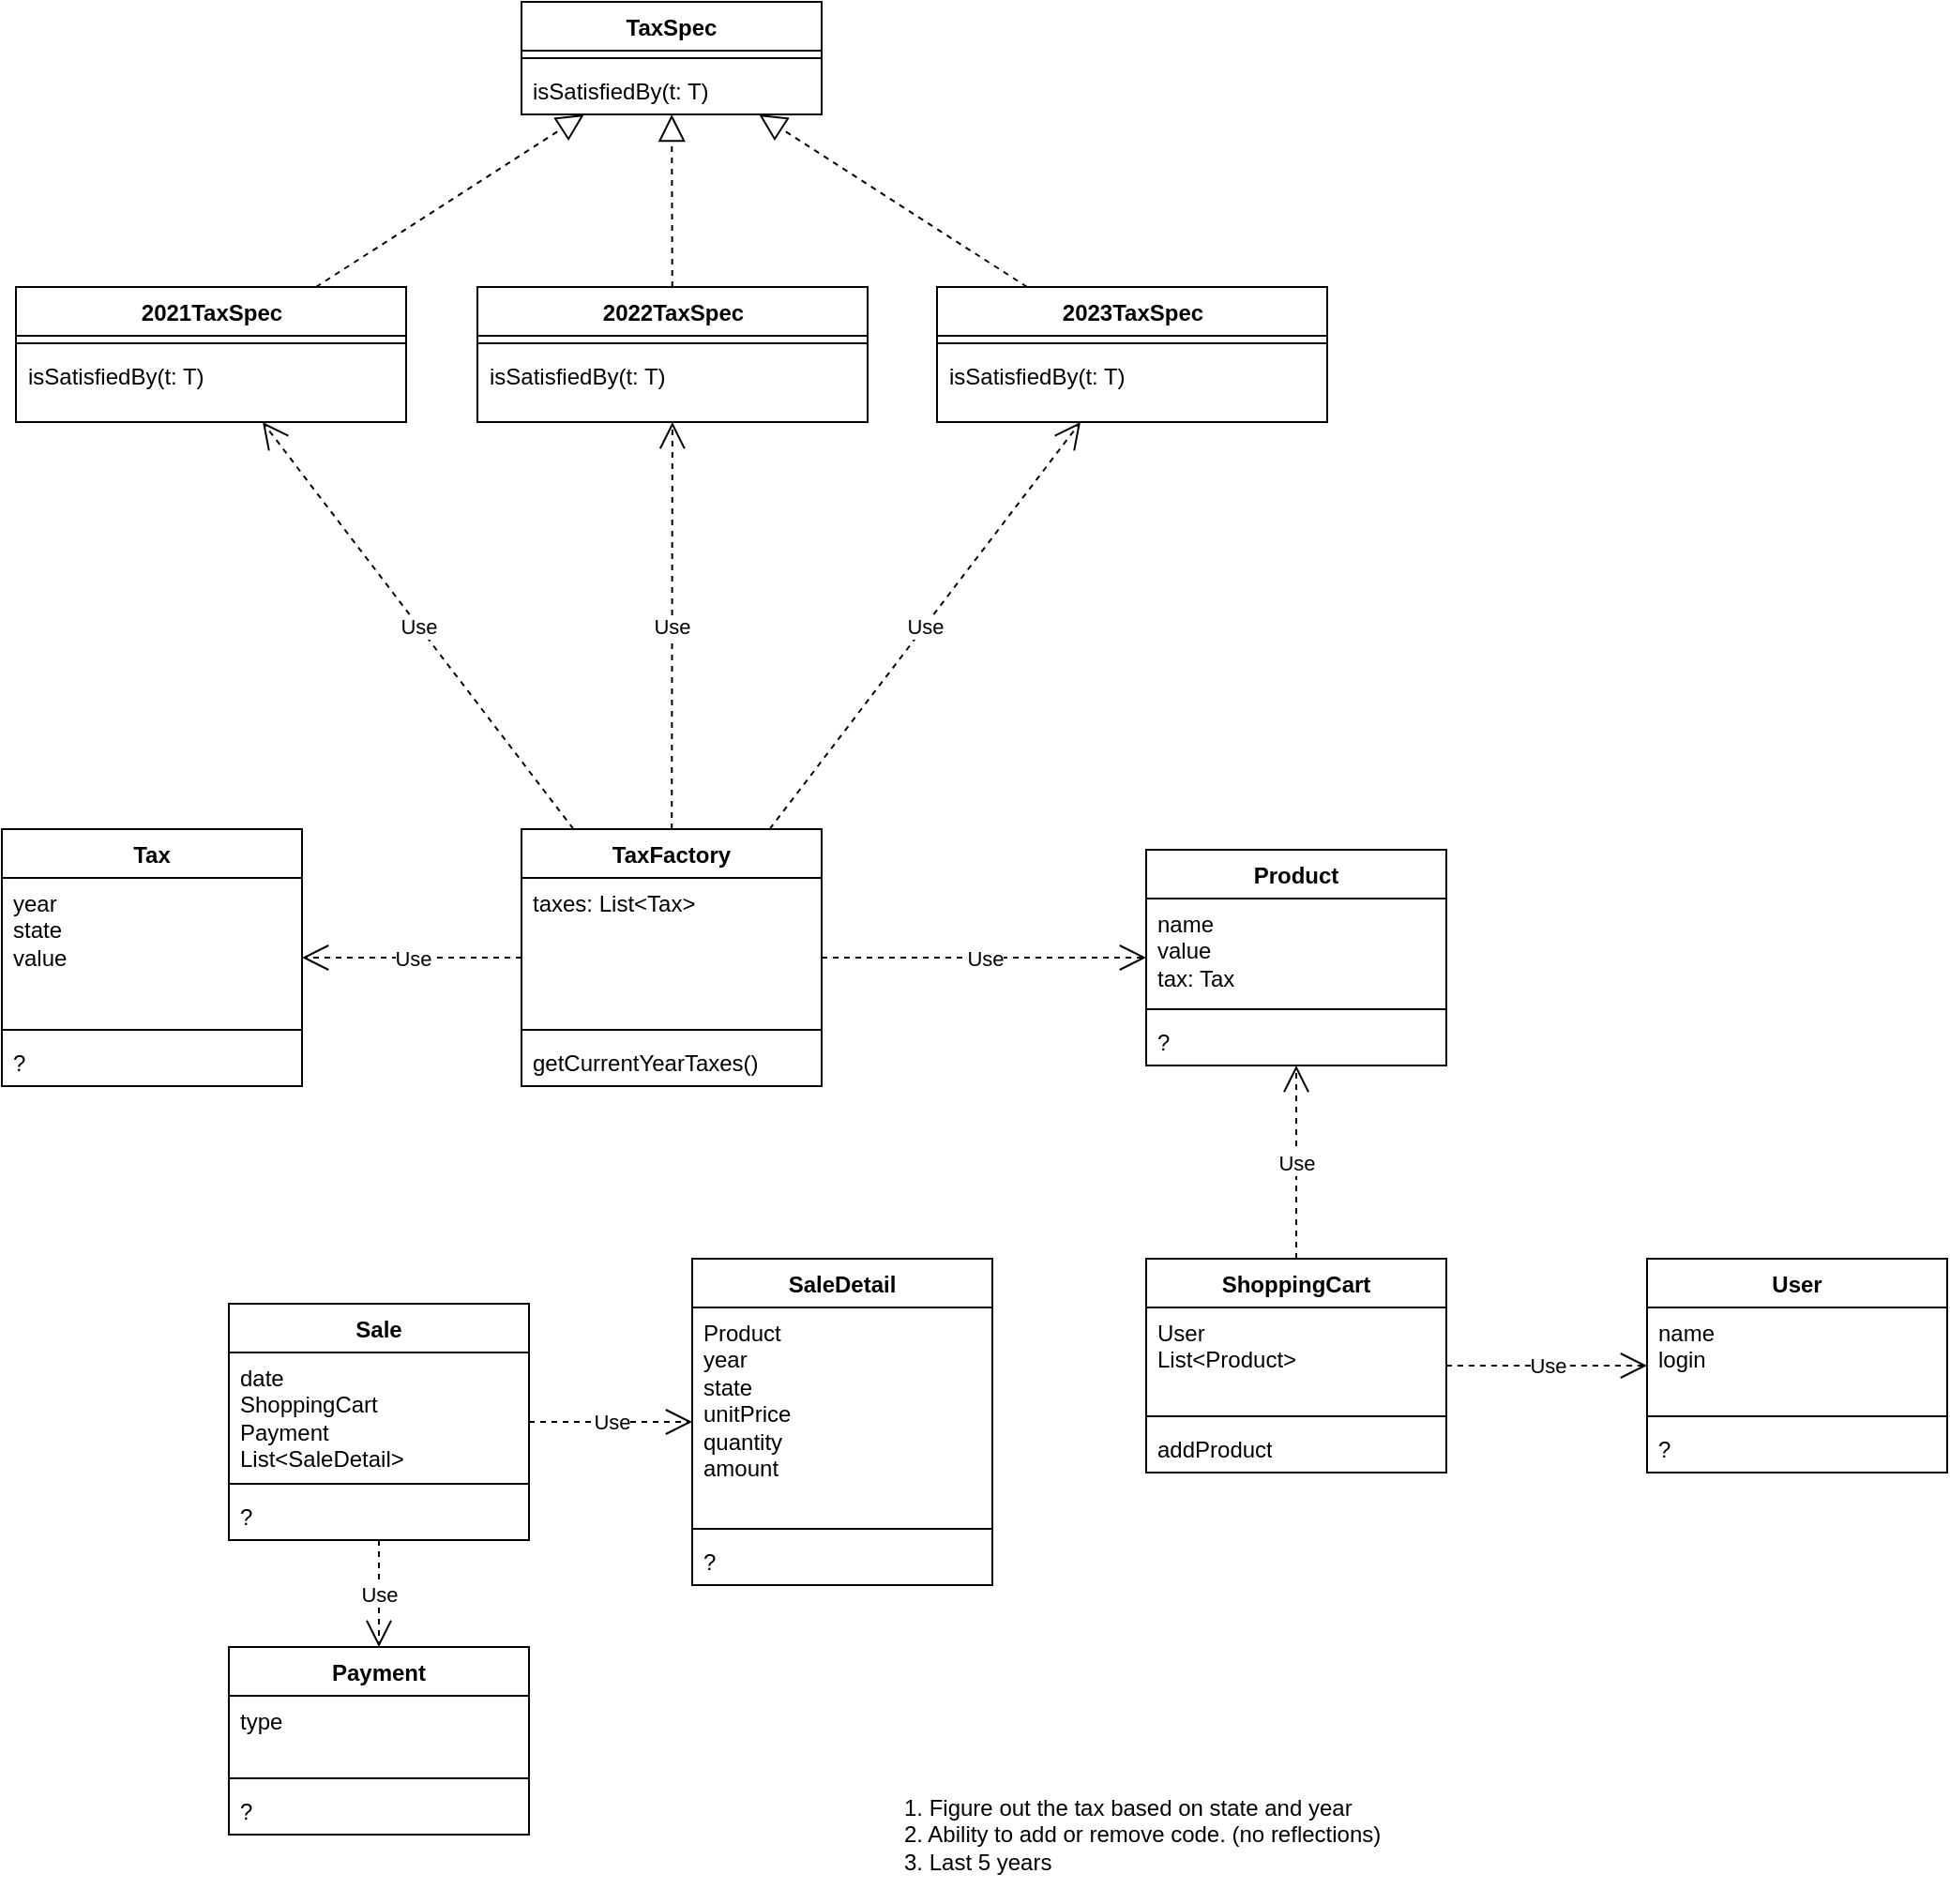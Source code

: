 <mxfile version="21.3.8" type="github">
  <diagram name="Page-1" id="tjbKaKhlfUkzczWWm1Vc">
    <mxGraphModel dx="1789" dy="950" grid="0" gridSize="10" guides="1" tooltips="1" connect="1" arrows="1" fold="1" page="0" pageScale="1" pageWidth="827" pageHeight="1169" math="0" shadow="0">
      <root>
        <mxCell id="0" />
        <mxCell id="1" parent="0" />
        <mxCell id="YGgGwytgN-IruvjRIngB-1" value="Product" style="swimlane;fontStyle=1;align=center;verticalAlign=top;childLayout=stackLayout;horizontal=1;startSize=26;horizontalStack=0;resizeParent=1;resizeParentMax=0;resizeLast=0;collapsible=1;marginBottom=0;whiteSpace=wrap;html=1;" parent="1" vertex="1">
          <mxGeometry x="70" y="198" width="160" height="115" as="geometry" />
        </mxCell>
        <mxCell id="YGgGwytgN-IruvjRIngB-2" value="&lt;div&gt;name&lt;/div&gt;&lt;div&gt;value&lt;br&gt;&lt;/div&gt;&lt;div&gt;tax: Tax&lt;br&gt;&lt;/div&gt;" style="text;strokeColor=none;fillColor=none;align=left;verticalAlign=top;spacingLeft=4;spacingRight=4;overflow=hidden;rotatable=0;points=[[0,0.5],[1,0.5]];portConstraint=eastwest;whiteSpace=wrap;html=1;" parent="YGgGwytgN-IruvjRIngB-1" vertex="1">
          <mxGeometry y="26" width="160" height="55" as="geometry" />
        </mxCell>
        <mxCell id="YGgGwytgN-IruvjRIngB-3" value="" style="line;strokeWidth=1;fillColor=none;align=left;verticalAlign=middle;spacingTop=-1;spacingLeft=3;spacingRight=3;rotatable=0;labelPosition=right;points=[];portConstraint=eastwest;strokeColor=inherit;" parent="YGgGwytgN-IruvjRIngB-1" vertex="1">
          <mxGeometry y="81" width="160" height="8" as="geometry" />
        </mxCell>
        <mxCell id="YGgGwytgN-IruvjRIngB-4" value="?" style="text;strokeColor=none;fillColor=none;align=left;verticalAlign=top;spacingLeft=4;spacingRight=4;overflow=hidden;rotatable=0;points=[[0,0.5],[1,0.5]];portConstraint=eastwest;whiteSpace=wrap;html=1;" parent="YGgGwytgN-IruvjRIngB-1" vertex="1">
          <mxGeometry y="89" width="160" height="26" as="geometry" />
        </mxCell>
        <mxCell id="YGgGwytgN-IruvjRIngB-5" value="TaxFactory" style="swimlane;fontStyle=1;align=center;verticalAlign=top;childLayout=stackLayout;horizontal=1;startSize=26;horizontalStack=0;resizeParent=1;resizeParentMax=0;resizeLast=0;collapsible=1;marginBottom=0;whiteSpace=wrap;html=1;" parent="1" vertex="1">
          <mxGeometry x="-263" y="187" width="160" height="137" as="geometry">
            <mxRectangle x="331" y="217" width="55" height="26" as="alternateBounds" />
          </mxGeometry>
        </mxCell>
        <mxCell id="YGgGwytgN-IruvjRIngB-6" value="taxes: List&amp;lt;Tax&amp;gt;" style="text;strokeColor=none;fillColor=none;align=left;verticalAlign=top;spacingLeft=4;spacingRight=4;overflow=hidden;rotatable=0;points=[[0,0.5],[1,0.5]];portConstraint=eastwest;whiteSpace=wrap;html=1;" parent="YGgGwytgN-IruvjRIngB-5" vertex="1">
          <mxGeometry y="26" width="160" height="77" as="geometry" />
        </mxCell>
        <mxCell id="YGgGwytgN-IruvjRIngB-7" value="" style="line;strokeWidth=1;fillColor=none;align=left;verticalAlign=middle;spacingTop=-1;spacingLeft=3;spacingRight=3;rotatable=0;labelPosition=right;points=[];portConstraint=eastwest;strokeColor=inherit;" parent="YGgGwytgN-IruvjRIngB-5" vertex="1">
          <mxGeometry y="103" width="160" height="8" as="geometry" />
        </mxCell>
        <mxCell id="YGgGwytgN-IruvjRIngB-8" value="getCurrentYearTaxes()" style="text;strokeColor=none;fillColor=none;align=left;verticalAlign=top;spacingLeft=4;spacingRight=4;overflow=hidden;rotatable=0;points=[[0,0.5],[1,0.5]];portConstraint=eastwest;whiteSpace=wrap;html=1;" parent="YGgGwytgN-IruvjRIngB-5" vertex="1">
          <mxGeometry y="111" width="160" height="26" as="geometry" />
        </mxCell>
        <mxCell id="YGgGwytgN-IruvjRIngB-13" value="ShoppingCart" style="swimlane;fontStyle=1;align=center;verticalAlign=top;childLayout=stackLayout;horizontal=1;startSize=26;horizontalStack=0;resizeParent=1;resizeParentMax=0;resizeLast=0;collapsible=1;marginBottom=0;whiteSpace=wrap;html=1;" parent="1" vertex="1">
          <mxGeometry x="70" y="416" width="160" height="114" as="geometry" />
        </mxCell>
        <mxCell id="YGgGwytgN-IruvjRIngB-14" value="&lt;div&gt;User&lt;/div&gt;&lt;div&gt;List&amp;lt;Product&amp;gt;&lt;br&gt;&lt;/div&gt;" style="text;strokeColor=none;fillColor=none;align=left;verticalAlign=top;spacingLeft=4;spacingRight=4;overflow=hidden;rotatable=0;points=[[0,0.5],[1,0.5]];portConstraint=eastwest;whiteSpace=wrap;html=1;" parent="YGgGwytgN-IruvjRIngB-13" vertex="1">
          <mxGeometry y="26" width="160" height="54" as="geometry" />
        </mxCell>
        <mxCell id="YGgGwytgN-IruvjRIngB-15" value="" style="line;strokeWidth=1;fillColor=none;align=left;verticalAlign=middle;spacingTop=-1;spacingLeft=3;spacingRight=3;rotatable=0;labelPosition=right;points=[];portConstraint=eastwest;strokeColor=inherit;" parent="YGgGwytgN-IruvjRIngB-13" vertex="1">
          <mxGeometry y="80" width="160" height="8" as="geometry" />
        </mxCell>
        <mxCell id="YGgGwytgN-IruvjRIngB-16" value="addProduct" style="text;strokeColor=none;fillColor=none;align=left;verticalAlign=top;spacingLeft=4;spacingRight=4;overflow=hidden;rotatable=0;points=[[0,0.5],[1,0.5]];portConstraint=eastwest;whiteSpace=wrap;html=1;" parent="YGgGwytgN-IruvjRIngB-13" vertex="1">
          <mxGeometry y="88" width="160" height="26" as="geometry" />
        </mxCell>
        <mxCell id="YGgGwytgN-IruvjRIngB-27" value="User" style="swimlane;fontStyle=1;align=center;verticalAlign=top;childLayout=stackLayout;horizontal=1;startSize=26;horizontalStack=0;resizeParent=1;resizeParentMax=0;resizeLast=0;collapsible=1;marginBottom=0;whiteSpace=wrap;html=1;" parent="1" vertex="1">
          <mxGeometry x="337" y="416" width="160" height="114" as="geometry" />
        </mxCell>
        <mxCell id="YGgGwytgN-IruvjRIngB-28" value="&lt;div&gt;name&lt;/div&gt;&lt;div&gt;login&lt;br&gt;&lt;/div&gt;" style="text;strokeColor=none;fillColor=none;align=left;verticalAlign=top;spacingLeft=4;spacingRight=4;overflow=hidden;rotatable=0;points=[[0,0.5],[1,0.5]];portConstraint=eastwest;whiteSpace=wrap;html=1;" parent="YGgGwytgN-IruvjRIngB-27" vertex="1">
          <mxGeometry y="26" width="160" height="54" as="geometry" />
        </mxCell>
        <mxCell id="YGgGwytgN-IruvjRIngB-29" value="" style="line;strokeWidth=1;fillColor=none;align=left;verticalAlign=middle;spacingTop=-1;spacingLeft=3;spacingRight=3;rotatable=0;labelPosition=right;points=[];portConstraint=eastwest;strokeColor=inherit;" parent="YGgGwytgN-IruvjRIngB-27" vertex="1">
          <mxGeometry y="80" width="160" height="8" as="geometry" />
        </mxCell>
        <mxCell id="YGgGwytgN-IruvjRIngB-30" value="?" style="text;strokeColor=none;fillColor=none;align=left;verticalAlign=top;spacingLeft=4;spacingRight=4;overflow=hidden;rotatable=0;points=[[0,0.5],[1,0.5]];portConstraint=eastwest;whiteSpace=wrap;html=1;" parent="YGgGwytgN-IruvjRIngB-27" vertex="1">
          <mxGeometry y="88" width="160" height="26" as="geometry" />
        </mxCell>
        <mxCell id="YGgGwytgN-IruvjRIngB-34" value="Sale" style="swimlane;fontStyle=1;align=center;verticalAlign=top;childLayout=stackLayout;horizontal=1;startSize=26;horizontalStack=0;resizeParent=1;resizeParentMax=0;resizeLast=0;collapsible=1;marginBottom=0;whiteSpace=wrap;html=1;" parent="1" vertex="1">
          <mxGeometry x="-419" y="440" width="160" height="126" as="geometry">
            <mxRectangle x="331" y="217" width="55" height="26" as="alternateBounds" />
          </mxGeometry>
        </mxCell>
        <mxCell id="YGgGwytgN-IruvjRIngB-35" value="date&lt;div&gt;ShoppingCart&lt;/div&gt;&lt;div&gt;Payment&lt;br&gt;&lt;/div&gt;&lt;div&gt;List&amp;lt;SaleDetail&amp;gt;&lt;br&gt;&lt;/div&gt;" style="text;strokeColor=none;fillColor=none;align=left;verticalAlign=top;spacingLeft=4;spacingRight=4;overflow=hidden;rotatable=0;points=[[0,0.5],[1,0.5]];portConstraint=eastwest;whiteSpace=wrap;html=1;" parent="YGgGwytgN-IruvjRIngB-34" vertex="1">
          <mxGeometry y="26" width="160" height="66" as="geometry" />
        </mxCell>
        <mxCell id="YGgGwytgN-IruvjRIngB-36" value="" style="line;strokeWidth=1;fillColor=none;align=left;verticalAlign=middle;spacingTop=-1;spacingLeft=3;spacingRight=3;rotatable=0;labelPosition=right;points=[];portConstraint=eastwest;strokeColor=inherit;" parent="YGgGwytgN-IruvjRIngB-34" vertex="1">
          <mxGeometry y="92" width="160" height="8" as="geometry" />
        </mxCell>
        <mxCell id="YGgGwytgN-IruvjRIngB-37" value="?" style="text;strokeColor=none;fillColor=none;align=left;verticalAlign=top;spacingLeft=4;spacingRight=4;overflow=hidden;rotatable=0;points=[[0,0.5],[1,0.5]];portConstraint=eastwest;whiteSpace=wrap;html=1;" parent="YGgGwytgN-IruvjRIngB-34" vertex="1">
          <mxGeometry y="100" width="160" height="26" as="geometry" />
        </mxCell>
        <mxCell id="YGgGwytgN-IruvjRIngB-38" value="SaleDetail" style="swimlane;fontStyle=1;align=center;verticalAlign=top;childLayout=stackLayout;horizontal=1;startSize=26;horizontalStack=0;resizeParent=1;resizeParentMax=0;resizeLast=0;collapsible=1;marginBottom=0;whiteSpace=wrap;html=1;" parent="1" vertex="1">
          <mxGeometry x="-172" y="416" width="160" height="174" as="geometry">
            <mxRectangle x="331" y="217" width="55" height="26" as="alternateBounds" />
          </mxGeometry>
        </mxCell>
        <mxCell id="YGgGwytgN-IruvjRIngB-39" value="&lt;div&gt;Product&lt;/div&gt;&lt;div&gt;year&lt;/div&gt;&lt;div&gt;state&lt;br&gt;&lt;/div&gt;&lt;div&gt;unitPrice&lt;br&gt;&lt;/div&gt;&lt;div&gt;quantity&lt;/div&gt;&lt;div&gt;amount&lt;br&gt;&lt;/div&gt;" style="text;strokeColor=none;fillColor=none;align=left;verticalAlign=top;spacingLeft=4;spacingRight=4;overflow=hidden;rotatable=0;points=[[0,0.5],[1,0.5]];portConstraint=eastwest;whiteSpace=wrap;html=1;" parent="YGgGwytgN-IruvjRIngB-38" vertex="1">
          <mxGeometry y="26" width="160" height="114" as="geometry" />
        </mxCell>
        <mxCell id="YGgGwytgN-IruvjRIngB-40" value="" style="line;strokeWidth=1;fillColor=none;align=left;verticalAlign=middle;spacingTop=-1;spacingLeft=3;spacingRight=3;rotatable=0;labelPosition=right;points=[];portConstraint=eastwest;strokeColor=inherit;" parent="YGgGwytgN-IruvjRIngB-38" vertex="1">
          <mxGeometry y="140" width="160" height="8" as="geometry" />
        </mxCell>
        <mxCell id="YGgGwytgN-IruvjRIngB-41" value="?" style="text;strokeColor=none;fillColor=none;align=left;verticalAlign=top;spacingLeft=4;spacingRight=4;overflow=hidden;rotatable=0;points=[[0,0.5],[1,0.5]];portConstraint=eastwest;whiteSpace=wrap;html=1;" parent="YGgGwytgN-IruvjRIngB-38" vertex="1">
          <mxGeometry y="148" width="160" height="26" as="geometry" />
        </mxCell>
        <mxCell id="YGgGwytgN-IruvjRIngB-49" value="Use" style="endArrow=open;endSize=12;dashed=1;html=1;rounded=0;" parent="1" source="YGgGwytgN-IruvjRIngB-13" target="YGgGwytgN-IruvjRIngB-1" edge="1">
          <mxGeometry width="160" relative="1" as="geometry">
            <mxPoint x="-59" y="428" as="sourcePoint" />
            <mxPoint x="101" y="428" as="targetPoint" />
          </mxGeometry>
        </mxCell>
        <mxCell id="YGgGwytgN-IruvjRIngB-50" value="Use" style="endArrow=open;endSize=12;dashed=1;html=1;rounded=0;" parent="1" source="YGgGwytgN-IruvjRIngB-13" target="YGgGwytgN-IruvjRIngB-27" edge="1">
          <mxGeometry width="160" relative="1" as="geometry">
            <mxPoint x="160" y="426" as="sourcePoint" />
            <mxPoint x="160" y="353" as="targetPoint" />
          </mxGeometry>
        </mxCell>
        <mxCell id="YGgGwytgN-IruvjRIngB-51" value="Use" style="endArrow=open;endSize=12;dashed=1;html=1;rounded=0;" parent="1" source="YGgGwytgN-IruvjRIngB-34" target="YGgGwytgN-IruvjRIngB-38" edge="1">
          <mxGeometry width="160" relative="1" as="geometry">
            <mxPoint x="-59" y="428" as="sourcePoint" />
            <mxPoint x="101" y="428" as="targetPoint" />
          </mxGeometry>
        </mxCell>
        <mxCell id="YGgGwytgN-IruvjRIngB-52" value="Use" style="endArrow=open;endSize=12;dashed=1;html=1;rounded=0;" parent="1" source="YGgGwytgN-IruvjRIngB-5" target="YGgGwytgN-IruvjRIngB-1" edge="1">
          <mxGeometry width="160" relative="1" as="geometry">
            <mxPoint x="170" y="436" as="sourcePoint" />
            <mxPoint x="170" y="363" as="targetPoint" />
            <mxPoint as="offset" />
          </mxGeometry>
        </mxCell>
        <mxCell id="YGgGwytgN-IruvjRIngB-53" value="Payment" style="swimlane;fontStyle=1;align=center;verticalAlign=top;childLayout=stackLayout;horizontal=1;startSize=26;horizontalStack=0;resizeParent=1;resizeParentMax=0;resizeLast=0;collapsible=1;marginBottom=0;whiteSpace=wrap;html=1;" parent="1" vertex="1">
          <mxGeometry x="-419" y="623" width="160" height="100" as="geometry">
            <mxRectangle x="331" y="217" width="55" height="26" as="alternateBounds" />
          </mxGeometry>
        </mxCell>
        <mxCell id="YGgGwytgN-IruvjRIngB-54" value="type" style="text;strokeColor=none;fillColor=none;align=left;verticalAlign=top;spacingLeft=4;spacingRight=4;overflow=hidden;rotatable=0;points=[[0,0.5],[1,0.5]];portConstraint=eastwest;whiteSpace=wrap;html=1;" parent="YGgGwytgN-IruvjRIngB-53" vertex="1">
          <mxGeometry y="26" width="160" height="40" as="geometry" />
        </mxCell>
        <mxCell id="YGgGwytgN-IruvjRIngB-55" value="" style="line;strokeWidth=1;fillColor=none;align=left;verticalAlign=middle;spacingTop=-1;spacingLeft=3;spacingRight=3;rotatable=0;labelPosition=right;points=[];portConstraint=eastwest;strokeColor=inherit;" parent="YGgGwytgN-IruvjRIngB-53" vertex="1">
          <mxGeometry y="66" width="160" height="8" as="geometry" />
        </mxCell>
        <mxCell id="YGgGwytgN-IruvjRIngB-56" value="?" style="text;strokeColor=none;fillColor=none;align=left;verticalAlign=top;spacingLeft=4;spacingRight=4;overflow=hidden;rotatable=0;points=[[0,0.5],[1,0.5]];portConstraint=eastwest;whiteSpace=wrap;html=1;" parent="YGgGwytgN-IruvjRIngB-53" vertex="1">
          <mxGeometry y="74" width="160" height="26" as="geometry" />
        </mxCell>
        <mxCell id="YGgGwytgN-IruvjRIngB-57" value="Use" style="endArrow=open;endSize=12;dashed=1;html=1;rounded=0;" parent="1" source="YGgGwytgN-IruvjRIngB-34" target="YGgGwytgN-IruvjRIngB-53" edge="1">
          <mxGeometry width="160" relative="1" as="geometry">
            <mxPoint x="-249" y="513" as="sourcePoint" />
            <mxPoint x="-162" y="513" as="targetPoint" />
          </mxGeometry>
        </mxCell>
        <mxCell id="Z2pKYS3UhgvbqjfImbGo-1" value="&lt;div&gt;1. Figure out the tax based on state and year&lt;/div&gt;&lt;div&gt;2. Ability to add or remove code. (no reflections)&lt;br&gt;&lt;/div&gt;3. Last 5 years" style="text;html=1;strokeColor=none;fillColor=none;align=left;verticalAlign=middle;whiteSpace=wrap;rounded=0;" parent="1" vertex="1">
          <mxGeometry x="-61" y="687" width="320" height="72" as="geometry" />
        </mxCell>
        <mxCell id="kHqZi7XsAz3ZAa4_-5RQ-1" value="Tax" style="swimlane;fontStyle=1;align=center;verticalAlign=top;childLayout=stackLayout;horizontal=1;startSize=26;horizontalStack=0;resizeParent=1;resizeParentMax=0;resizeLast=0;collapsible=1;marginBottom=0;whiteSpace=wrap;html=1;" parent="1" vertex="1">
          <mxGeometry x="-540" y="187" width="160" height="137" as="geometry">
            <mxRectangle x="331" y="217" width="55" height="26" as="alternateBounds" />
          </mxGeometry>
        </mxCell>
        <mxCell id="kHqZi7XsAz3ZAa4_-5RQ-2" value="year&lt;div&gt;state&lt;br&gt;&lt;/div&gt;&lt;div&gt;value&lt;br&gt;&lt;/div&gt;" style="text;strokeColor=none;fillColor=none;align=left;verticalAlign=top;spacingLeft=4;spacingRight=4;overflow=hidden;rotatable=0;points=[[0,0.5],[1,0.5]];portConstraint=eastwest;whiteSpace=wrap;html=1;" parent="kHqZi7XsAz3ZAa4_-5RQ-1" vertex="1">
          <mxGeometry y="26" width="160" height="77" as="geometry" />
        </mxCell>
        <mxCell id="kHqZi7XsAz3ZAa4_-5RQ-3" value="" style="line;strokeWidth=1;fillColor=none;align=left;verticalAlign=middle;spacingTop=-1;spacingLeft=3;spacingRight=3;rotatable=0;labelPosition=right;points=[];portConstraint=eastwest;strokeColor=inherit;" parent="kHqZi7XsAz3ZAa4_-5RQ-1" vertex="1">
          <mxGeometry y="103" width="160" height="8" as="geometry" />
        </mxCell>
        <mxCell id="kHqZi7XsAz3ZAa4_-5RQ-4" value="?" style="text;strokeColor=none;fillColor=none;align=left;verticalAlign=top;spacingLeft=4;spacingRight=4;overflow=hidden;rotatable=0;points=[[0,0.5],[1,0.5]];portConstraint=eastwest;whiteSpace=wrap;html=1;" parent="kHqZi7XsAz3ZAa4_-5RQ-1" vertex="1">
          <mxGeometry y="111" width="160" height="26" as="geometry" />
        </mxCell>
        <mxCell id="kHqZi7XsAz3ZAa4_-5RQ-13" value="TaxSpec" style="swimlane;fontStyle=1;align=center;verticalAlign=top;childLayout=stackLayout;horizontal=1;startSize=26;horizontalStack=0;resizeParent=1;resizeParentMax=0;resizeLast=0;collapsible=1;marginBottom=0;whiteSpace=wrap;html=1;" parent="1" vertex="1">
          <mxGeometry x="-263" y="-254" width="160" height="60" as="geometry">
            <mxRectangle x="331" y="217" width="55" height="26" as="alternateBounds" />
          </mxGeometry>
        </mxCell>
        <mxCell id="kHqZi7XsAz3ZAa4_-5RQ-14" value="" style="line;strokeWidth=1;fillColor=none;align=left;verticalAlign=middle;spacingTop=-1;spacingLeft=3;spacingRight=3;rotatable=0;labelPosition=right;points=[];portConstraint=eastwest;strokeColor=inherit;" parent="kHqZi7XsAz3ZAa4_-5RQ-13" vertex="1">
          <mxGeometry y="26" width="160" height="8" as="geometry" />
        </mxCell>
        <mxCell id="kHqZi7XsAz3ZAa4_-5RQ-15" value="isSatisfiedBy(t: T)" style="text;strokeColor=none;fillColor=none;align=left;verticalAlign=top;spacingLeft=4;spacingRight=4;overflow=hidden;rotatable=0;points=[[0,0.5],[1,0.5]];portConstraint=eastwest;whiteSpace=wrap;html=1;" parent="kHqZi7XsAz3ZAa4_-5RQ-13" vertex="1">
          <mxGeometry y="34" width="160" height="26" as="geometry" />
        </mxCell>
        <mxCell id="kHqZi7XsAz3ZAa4_-5RQ-16" value="2023TaxSpec" style="swimlane;fontStyle=1;align=center;verticalAlign=top;childLayout=stackLayout;horizontal=1;startSize=26;horizontalStack=0;resizeParent=1;resizeParentMax=0;resizeLast=0;collapsible=1;marginBottom=0;whiteSpace=wrap;html=1;" parent="1" vertex="1">
          <mxGeometry x="-41.5" y="-102" width="208" height="72" as="geometry">
            <mxRectangle x="331" y="217" width="55" height="26" as="alternateBounds" />
          </mxGeometry>
        </mxCell>
        <mxCell id="kHqZi7XsAz3ZAa4_-5RQ-17" value="" style="line;strokeWidth=1;fillColor=none;align=left;verticalAlign=middle;spacingTop=-1;spacingLeft=3;spacingRight=3;rotatable=0;labelPosition=right;points=[];portConstraint=eastwest;strokeColor=inherit;" parent="kHqZi7XsAz3ZAa4_-5RQ-16" vertex="1">
          <mxGeometry y="26" width="208" height="8" as="geometry" />
        </mxCell>
        <mxCell id="kHqZi7XsAz3ZAa4_-5RQ-18" value="isSatisfiedBy(t: T)" style="text;strokeColor=none;fillColor=none;align=left;verticalAlign=top;spacingLeft=4;spacingRight=4;overflow=hidden;rotatable=0;points=[[0,0.5],[1,0.5]];portConstraint=eastwest;whiteSpace=wrap;html=1;" parent="kHqZi7XsAz3ZAa4_-5RQ-16" vertex="1">
          <mxGeometry y="34" width="208" height="38" as="geometry" />
        </mxCell>
        <mxCell id="kHqZi7XsAz3ZAa4_-5RQ-20" value="" style="endArrow=block;dashed=1;endFill=0;endSize=12;html=1;rounded=0;" parent="1" source="kHqZi7XsAz3ZAa4_-5RQ-16" target="kHqZi7XsAz3ZAa4_-5RQ-13" edge="1">
          <mxGeometry width="160" relative="1" as="geometry">
            <mxPoint x="-41" y="81" as="sourcePoint" />
            <mxPoint x="119" y="81" as="targetPoint" />
          </mxGeometry>
        </mxCell>
        <mxCell id="kHqZi7XsAz3ZAa4_-5RQ-22" value="Use" style="endArrow=open;endSize=12;dashed=1;html=1;rounded=0;" parent="1" source="YGgGwytgN-IruvjRIngB-5" target="361E3foUAe-FWCX1Zc84-4" edge="1">
          <mxGeometry width="160" relative="1" as="geometry">
            <mxPoint x="-2" y="296" as="sourcePoint" />
            <mxPoint x="-287.776" y="73" as="targetPoint" />
            <mxPoint as="offset" />
          </mxGeometry>
        </mxCell>
        <mxCell id="kHqZi7XsAz3ZAa4_-5RQ-23" value="Use" style="endArrow=open;endSize=12;dashed=1;html=1;rounded=0;" parent="1" source="YGgGwytgN-IruvjRIngB-5" target="kHqZi7XsAz3ZAa4_-5RQ-16" edge="1">
          <mxGeometry width="160" relative="1" as="geometry">
            <mxPoint x="-142" y="227" as="sourcePoint" />
            <mxPoint x="-53.318" y="73" as="targetPoint" />
            <mxPoint as="offset" />
          </mxGeometry>
        </mxCell>
        <mxCell id="kHqZi7XsAz3ZAa4_-5RQ-24" value="Use" style="endArrow=open;endSize=12;dashed=1;html=1;rounded=0;" parent="1" source="YGgGwytgN-IruvjRIngB-5" target="kHqZi7XsAz3ZAa4_-5RQ-1" edge="1">
          <mxGeometry width="160" relative="1" as="geometry">
            <mxPoint x="-212" y="197" as="sourcePoint" />
            <mxPoint x="-278" y="83" as="targetPoint" />
            <mxPoint as="offset" />
          </mxGeometry>
        </mxCell>
        <mxCell id="361E3foUAe-FWCX1Zc84-1" value="2022TaxSpec" style="swimlane;fontStyle=1;align=center;verticalAlign=top;childLayout=stackLayout;horizontal=1;startSize=26;horizontalStack=0;resizeParent=1;resizeParentMax=0;resizeLast=0;collapsible=1;marginBottom=0;whiteSpace=wrap;html=1;" vertex="1" parent="1">
          <mxGeometry x="-286.5" y="-102" width="208" height="72" as="geometry">
            <mxRectangle x="331" y="217" width="55" height="26" as="alternateBounds" />
          </mxGeometry>
        </mxCell>
        <mxCell id="361E3foUAe-FWCX1Zc84-2" value="" style="line;strokeWidth=1;fillColor=none;align=left;verticalAlign=middle;spacingTop=-1;spacingLeft=3;spacingRight=3;rotatable=0;labelPosition=right;points=[];portConstraint=eastwest;strokeColor=inherit;" vertex="1" parent="361E3foUAe-FWCX1Zc84-1">
          <mxGeometry y="26" width="208" height="8" as="geometry" />
        </mxCell>
        <mxCell id="361E3foUAe-FWCX1Zc84-3" value="isSatisfiedBy(t: T)" style="text;strokeColor=none;fillColor=none;align=left;verticalAlign=top;spacingLeft=4;spacingRight=4;overflow=hidden;rotatable=0;points=[[0,0.5],[1,0.5]];portConstraint=eastwest;whiteSpace=wrap;html=1;" vertex="1" parent="361E3foUAe-FWCX1Zc84-1">
          <mxGeometry y="34" width="208" height="38" as="geometry" />
        </mxCell>
        <mxCell id="361E3foUAe-FWCX1Zc84-4" value="2021TaxSpec" style="swimlane;fontStyle=1;align=center;verticalAlign=top;childLayout=stackLayout;horizontal=1;startSize=26;horizontalStack=0;resizeParent=1;resizeParentMax=0;resizeLast=0;collapsible=1;marginBottom=0;whiteSpace=wrap;html=1;" vertex="1" parent="1">
          <mxGeometry x="-532.5" y="-102" width="208" height="72" as="geometry">
            <mxRectangle x="331" y="217" width="55" height="26" as="alternateBounds" />
          </mxGeometry>
        </mxCell>
        <mxCell id="361E3foUAe-FWCX1Zc84-5" value="" style="line;strokeWidth=1;fillColor=none;align=left;verticalAlign=middle;spacingTop=-1;spacingLeft=3;spacingRight=3;rotatable=0;labelPosition=right;points=[];portConstraint=eastwest;strokeColor=inherit;" vertex="1" parent="361E3foUAe-FWCX1Zc84-4">
          <mxGeometry y="26" width="208" height="8" as="geometry" />
        </mxCell>
        <mxCell id="361E3foUAe-FWCX1Zc84-6" value="isSatisfiedBy(t: T)" style="text;strokeColor=none;fillColor=none;align=left;verticalAlign=top;spacingLeft=4;spacingRight=4;overflow=hidden;rotatable=0;points=[[0,0.5],[1,0.5]];portConstraint=eastwest;whiteSpace=wrap;html=1;" vertex="1" parent="361E3foUAe-FWCX1Zc84-4">
          <mxGeometry y="34" width="208" height="38" as="geometry" />
        </mxCell>
        <mxCell id="361E3foUAe-FWCX1Zc84-7" value="" style="endArrow=block;dashed=1;endFill=0;endSize=12;html=1;rounded=0;" edge="1" parent="1" source="361E3foUAe-FWCX1Zc84-1" target="kHqZi7XsAz3ZAa4_-5RQ-13">
          <mxGeometry width="160" relative="1" as="geometry">
            <mxPoint x="-32" y="-133" as="sourcePoint" />
            <mxPoint x="-121" y="-184" as="targetPoint" />
          </mxGeometry>
        </mxCell>
        <mxCell id="361E3foUAe-FWCX1Zc84-8" value="" style="endArrow=block;dashed=1;endFill=0;endSize=12;html=1;rounded=0;" edge="1" parent="1" source="361E3foUAe-FWCX1Zc84-4" target="kHqZi7XsAz3ZAa4_-5RQ-13">
          <mxGeometry width="160" relative="1" as="geometry">
            <mxPoint x="-22" y="-123" as="sourcePoint" />
            <mxPoint x="-111" y="-174" as="targetPoint" />
          </mxGeometry>
        </mxCell>
        <mxCell id="361E3foUAe-FWCX1Zc84-9" value="Use" style="endArrow=open;endSize=12;dashed=1;html=1;rounded=0;" edge="1" parent="1" source="YGgGwytgN-IruvjRIngB-5" target="361E3foUAe-FWCX1Zc84-1">
          <mxGeometry width="160" relative="1" as="geometry">
            <mxPoint x="-220" y="197" as="sourcePoint" />
            <mxPoint x="-394" y="-56" as="targetPoint" />
            <mxPoint as="offset" />
          </mxGeometry>
        </mxCell>
      </root>
    </mxGraphModel>
  </diagram>
</mxfile>
